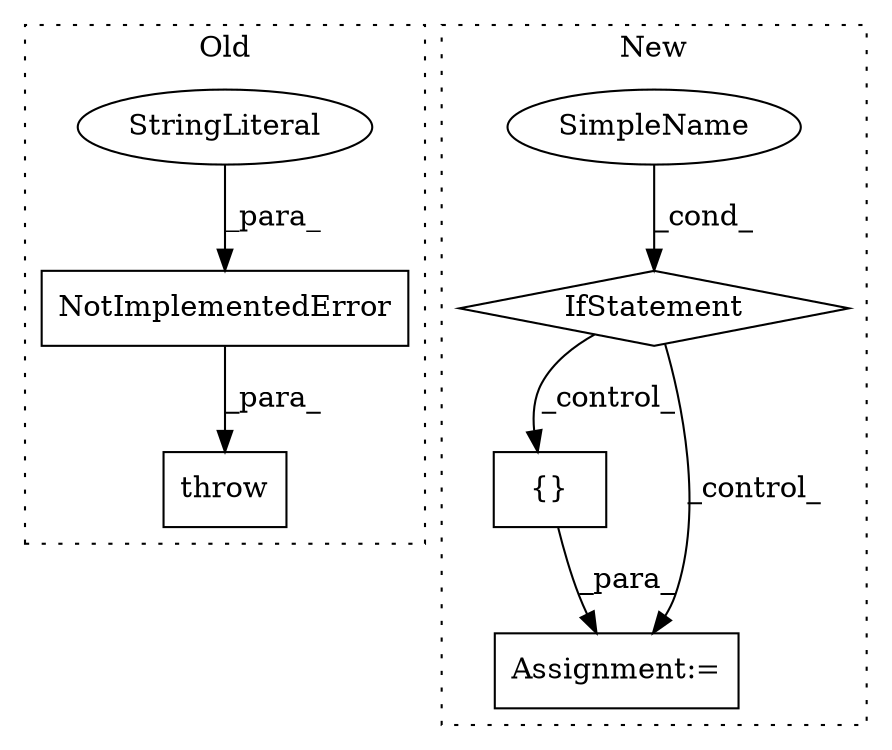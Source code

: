 digraph G {
subgraph cluster0 {
1 [label="NotImplementedError" a="32" s="2529,2609" l="20,1" shape="box"];
3 [label="StringLiteral" a="45" s="2549" l="60" shape="ellipse"];
4 [label="throw" a="53" s="2523" l="6" shape="box"];
label = "Old";
style="dotted";
}
subgraph cluster1 {
2 [label="{}" a="4" s="2803,2812" l="1,1" shape="box"];
5 [label="Assignment:=" a="7" s="2759" l="1" shape="box"];
6 [label="IfStatement" a="25" s="2659,2689" l="4,2" shape="diamond"];
7 [label="SimpleName" a="42" s="" l="" shape="ellipse"];
label = "New";
style="dotted";
}
1 -> 4 [label="_para_"];
2 -> 5 [label="_para_"];
3 -> 1 [label="_para_"];
6 -> 5 [label="_control_"];
6 -> 2 [label="_control_"];
7 -> 6 [label="_cond_"];
}